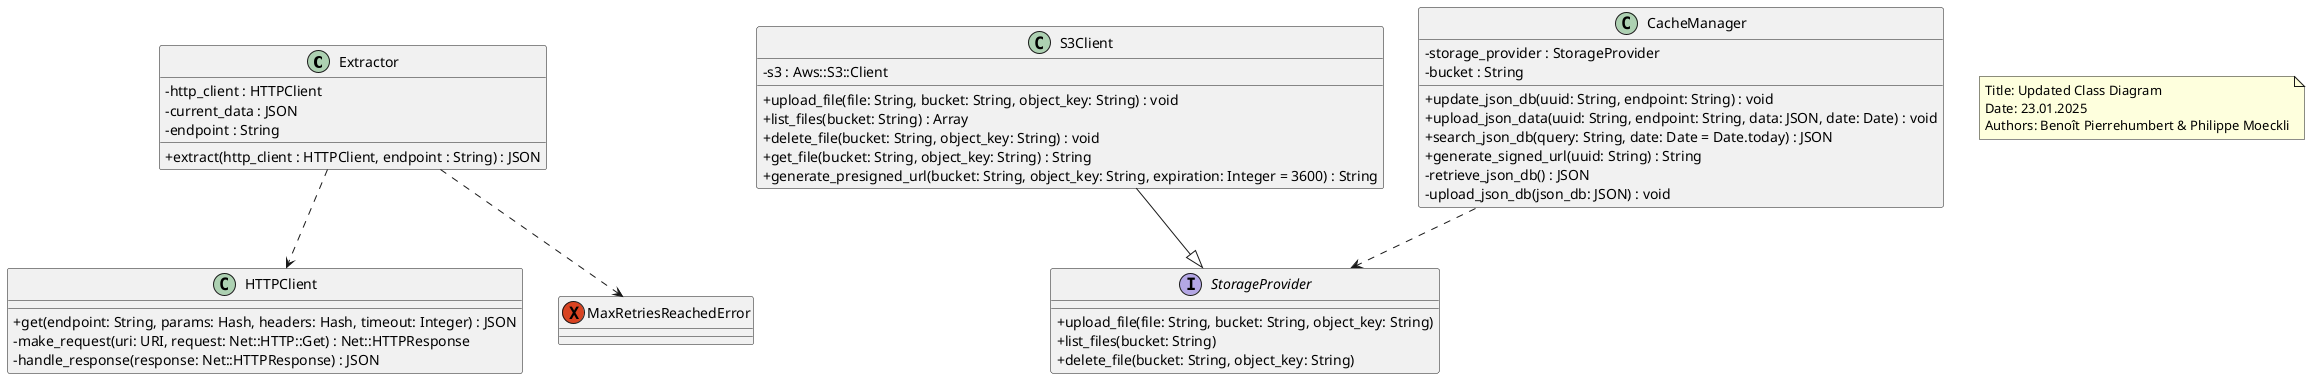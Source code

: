 @startuml

skinparam classAttributeIconSize 0

class Extractor {
  - http_client : HTTPClient
  - current_data : JSON
  - endpoint : String
  + extract(http_client : HTTPClient, endpoint : String) : JSON


}

class HTTPClient {
  + get(endpoint: String, params: Hash, headers: Hash, timeout: Integer) : JSON
  - make_request(uri: URI, request: Net::HTTP::Get) : Net::HTTPResponse
  - handle_response(response: Net::HTTPResponse) : JSON
}

class S3Client {
  - s3 : Aws::S3::Client
  + upload_file(file: String, bucket: String, object_key: String) : void
  + list_files(bucket: String) : Array
  + delete_file(bucket: String, object_key: String) : void
  + get_file(bucket: String, object_key: String) : String
  + generate_presigned_url(bucket: String, object_key: String, expiration: Integer = 3600) : String
}

Interface StorageProvider {
  + upload_file(file: String, bucket: String, object_key: String)
  + list_files(bucket: String)
  + delete_file(bucket: String, object_key: String)
}

class CacheManager {
  - storage_provider : StorageProvider
  - bucket : String
  + update_json_db(uuid: String, endpoint: String) : void
  + upload_json_data(uuid: String, endpoint: String, data: JSON, date: Date) : void
  + search_json_db(query: String, date: Date = Date.today) : JSON
  + generate_signed_url(uuid: String) : String
  - retrieve_json_db() : JSON
  - upload_json_db(json_db: JSON) : void
}

Exception MaxRetriesReachedError {}

Extractor ..> HTTPClient
Extractor ..> MaxRetriesReachedError

S3Client --|> StorageProvider
CacheManager ..> StorageProvider

note as N1
  Title: Updated Class Diagram
  Date: 23.01.2025
  Authors: Benoît Pierrehumbert & Philippe Moeckli
end note

@enduml
